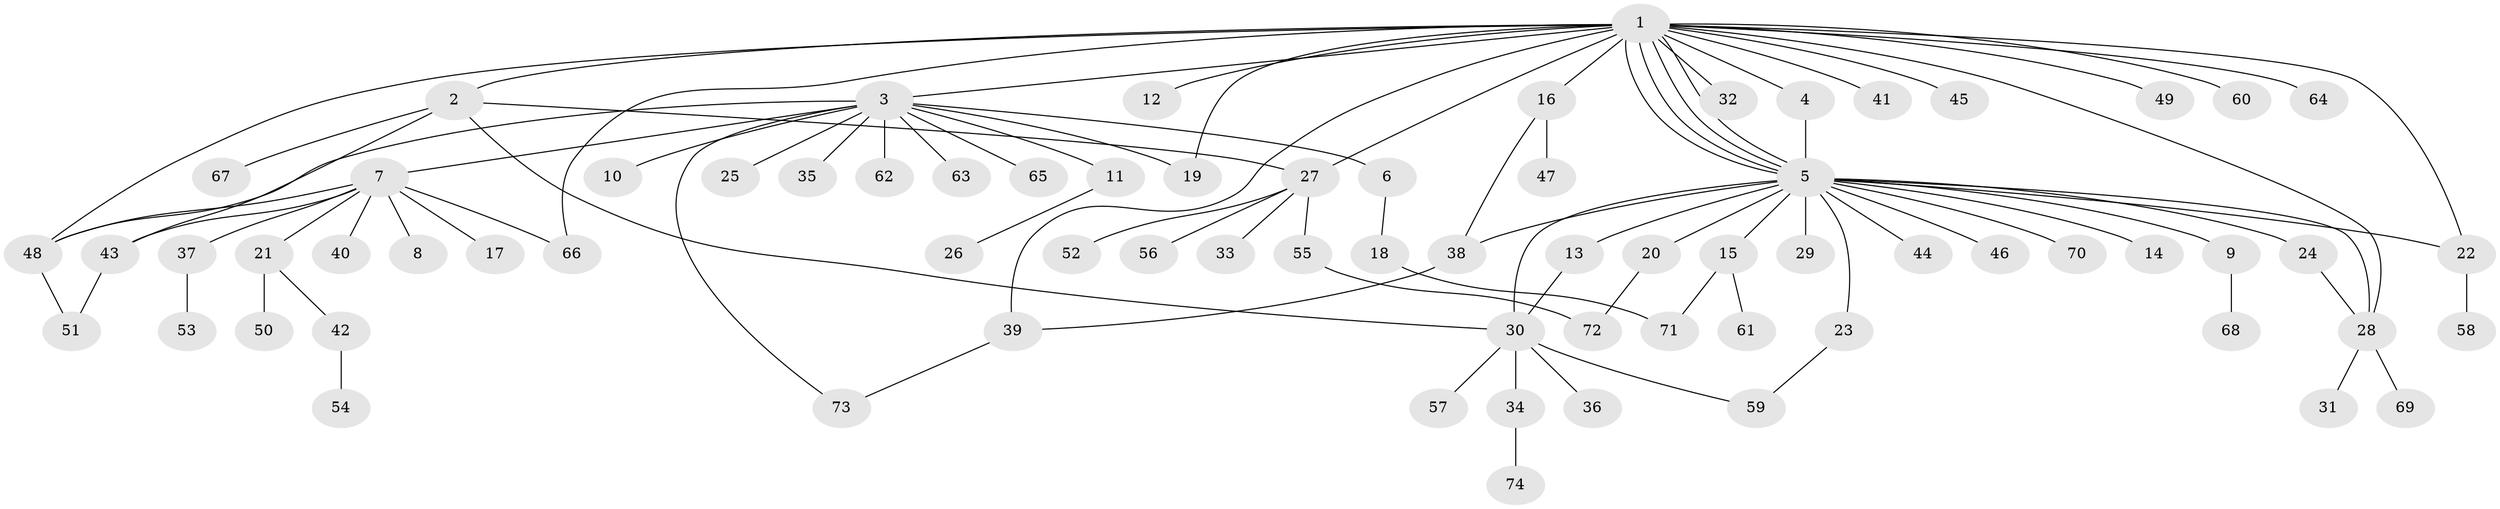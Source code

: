 // Generated by graph-tools (version 1.1) at 2025/35/03/09/25 02:35:23]
// undirected, 74 vertices, 95 edges
graph export_dot {
graph [start="1"]
  node [color=gray90,style=filled];
  1;
  2;
  3;
  4;
  5;
  6;
  7;
  8;
  9;
  10;
  11;
  12;
  13;
  14;
  15;
  16;
  17;
  18;
  19;
  20;
  21;
  22;
  23;
  24;
  25;
  26;
  27;
  28;
  29;
  30;
  31;
  32;
  33;
  34;
  35;
  36;
  37;
  38;
  39;
  40;
  41;
  42;
  43;
  44;
  45;
  46;
  47;
  48;
  49;
  50;
  51;
  52;
  53;
  54;
  55;
  56;
  57;
  58;
  59;
  60;
  61;
  62;
  63;
  64;
  65;
  66;
  67;
  68;
  69;
  70;
  71;
  72;
  73;
  74;
  1 -- 2;
  1 -- 3;
  1 -- 4;
  1 -- 5;
  1 -- 5;
  1 -- 5;
  1 -- 5;
  1 -- 12;
  1 -- 16;
  1 -- 19;
  1 -- 22;
  1 -- 27;
  1 -- 28;
  1 -- 32;
  1 -- 39;
  1 -- 41;
  1 -- 45;
  1 -- 48;
  1 -- 49;
  1 -- 60;
  1 -- 64;
  1 -- 66;
  2 -- 27;
  2 -- 30;
  2 -- 43;
  2 -- 67;
  3 -- 6;
  3 -- 7;
  3 -- 10;
  3 -- 11;
  3 -- 19;
  3 -- 25;
  3 -- 35;
  3 -- 48;
  3 -- 62;
  3 -- 63;
  3 -- 65;
  3 -- 73;
  4 -- 5;
  5 -- 9;
  5 -- 13;
  5 -- 14;
  5 -- 15;
  5 -- 20;
  5 -- 22;
  5 -- 23;
  5 -- 24;
  5 -- 28;
  5 -- 29;
  5 -- 30;
  5 -- 38;
  5 -- 44;
  5 -- 46;
  5 -- 70;
  6 -- 18;
  7 -- 8;
  7 -- 17;
  7 -- 21;
  7 -- 37;
  7 -- 40;
  7 -- 43;
  7 -- 48;
  7 -- 66;
  9 -- 68;
  11 -- 26;
  13 -- 30;
  15 -- 61;
  15 -- 71;
  16 -- 38;
  16 -- 47;
  18 -- 71;
  20 -- 72;
  21 -- 42;
  21 -- 50;
  22 -- 58;
  23 -- 59;
  24 -- 28;
  27 -- 33;
  27 -- 52;
  27 -- 55;
  27 -- 56;
  28 -- 31;
  28 -- 69;
  30 -- 34;
  30 -- 36;
  30 -- 57;
  30 -- 59;
  34 -- 74;
  37 -- 53;
  38 -- 39;
  39 -- 73;
  42 -- 54;
  43 -- 51;
  48 -- 51;
  55 -- 72;
}
